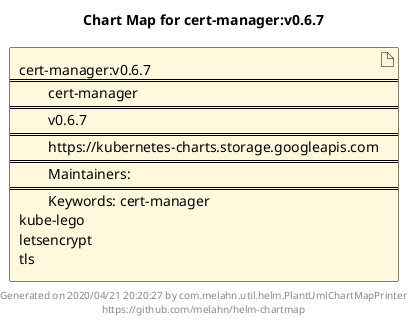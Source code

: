 @startuml
skinparam linetype ortho
skinparam backgroundColor white
skinparam usecaseBorderColor black
skinparam usecaseArrowColor LightSlateGray
skinparam artifactBorderColor black
skinparam artifactArrowColor LightSlateGray

title Chart Map for cert-manager:v0.6.7

'There is one referenced Helm Chart
artifact "cert-manager:v0.6.7\n====\n\tcert-manager\n====\n\tv0.6.7\n====\n\thttps://kubernetes-charts.storage.googleapis.com\n====\n\tMaintainers: \n====\n\tKeywords: cert-manager\nkube-lego\nletsencrypt\ntls" as cert_manager_v0_6_7 #Cornsilk

'There are 0 referenced Docker Images

'Chart Dependencies

center footer Generated on 2020/04/21 20:20:27 by com.melahn.util.helm.PlantUmlChartMapPrinter\nhttps://github.com/melahn/helm-chartmap
@enduml
